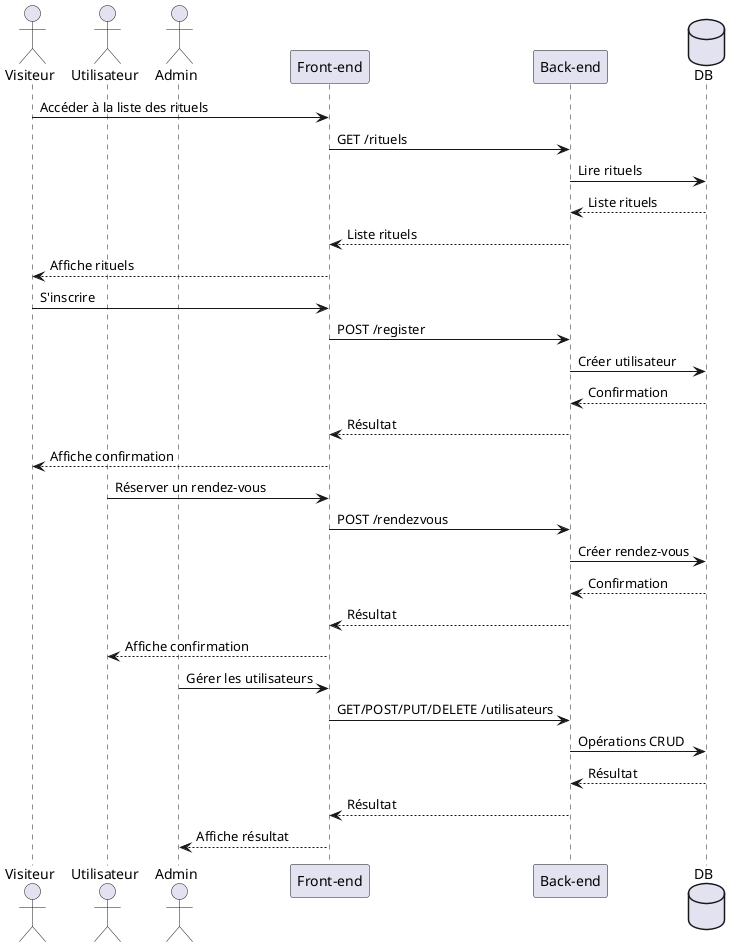 @startuml
actor "Visiteur" as Visiteur
actor "Utilisateur" as Utilisateur
actor "Admin" as Admin
participant "Front-end" as Front
participant "Back-end" as Back
database "DB" as DB

Visiteur -> Front : Accéder à la liste des rituels
Front -> Back : GET /rituels
Back -> DB : Lire rituels
DB --> Back : Liste rituels
Back --> Front : Liste rituels
Front --> Visiteur : Affiche rituels

Visiteur -> Front : S'inscrire
Front -> Back : POST /register
Back -> DB : Créer utilisateur
DB --> Back : Confirmation
Back --> Front : Résultat
Front --> Visiteur : Affiche confirmation

Utilisateur -> Front : Réserver un rendez-vous
Front -> Back : POST /rendezvous
Back -> DB : Créer rendez-vous
DB --> Back : Confirmation
Back --> Front : Résultat
Front --> Utilisateur : Affiche confirmation

Admin -> Front : Gérer les utilisateurs
Front -> Back : GET/POST/PUT/DELETE /utilisateurs
Back -> DB : Opérations CRUD
DB --> Back : Résultat
Back --> Front : Résultat
Front --> Admin : Affiche résultat

@enduml
